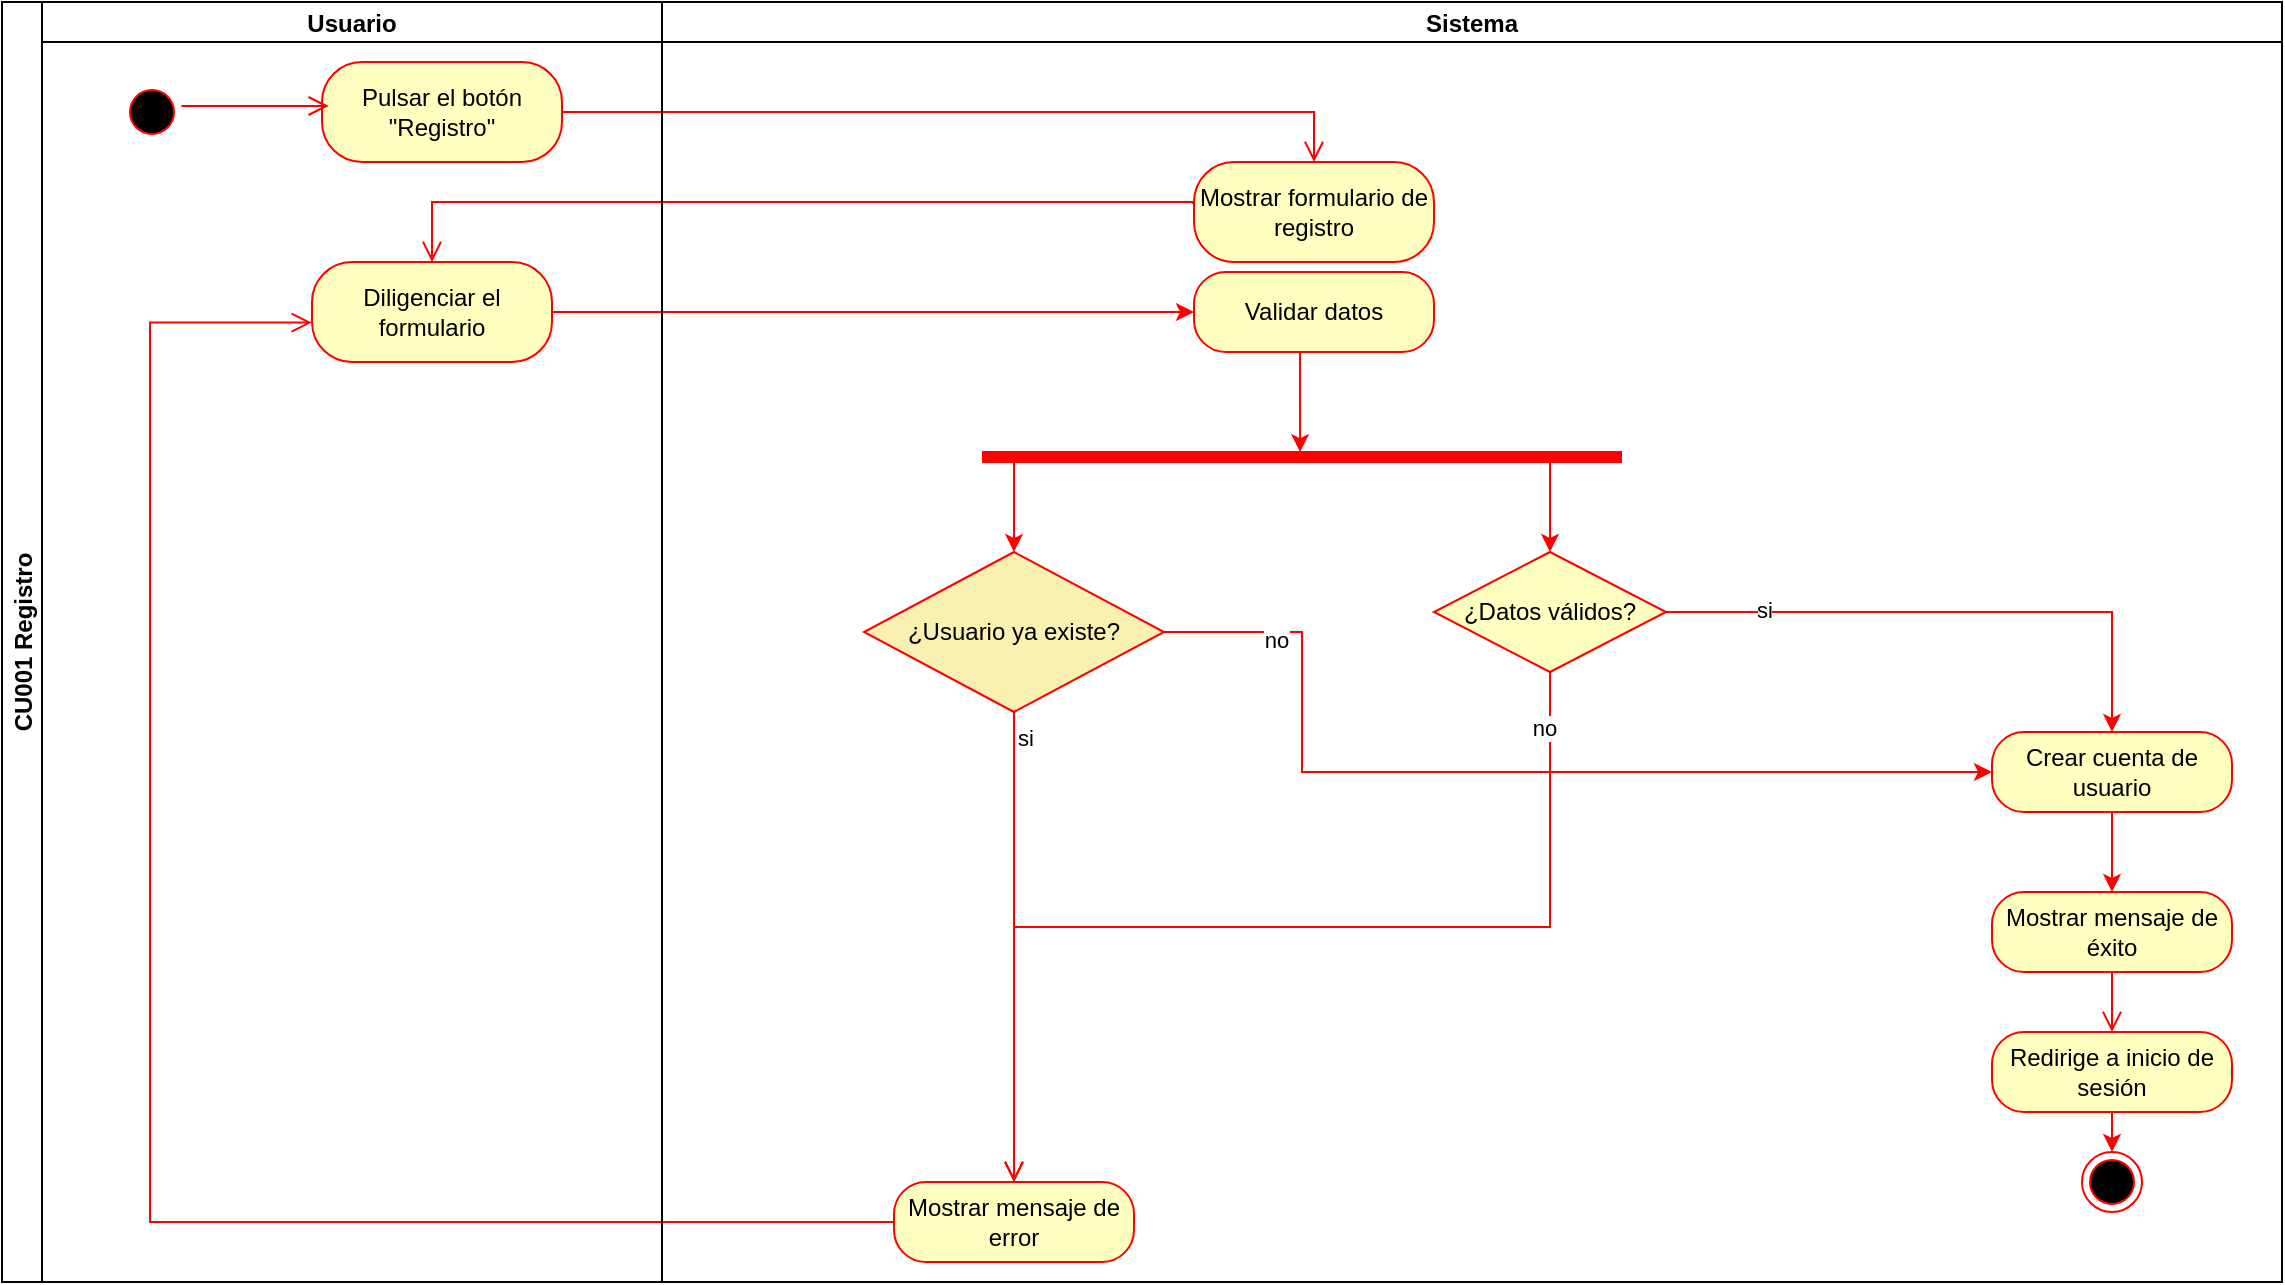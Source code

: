 <mxfile version="27.1.6">
  <diagram name="Página-1" id="37h_Odi_U1qgRp8Necmo">
    <mxGraphModel grid="1" page="1" gridSize="10" guides="1" tooltips="1" connect="1" arrows="1" fold="1" pageScale="1" pageWidth="827" pageHeight="1169" math="0" shadow="0">
      <root>
        <mxCell id="0" />
        <mxCell id="1" parent="0" />
        <mxCell id="AnhRuPj_aapxPwAfTku_-1" value="CU001 Registro" style="swimlane;childLayout=stackLayout;resizeParent=1;resizeParentMax=0;startSize=20;horizontal=0;horizontalStack=1;" vertex="1" parent="1">
          <mxGeometry x="10" y="30" width="1140" height="640" as="geometry">
            <mxRectangle x="200" y="80" width="40" height="50" as="alternateBounds" />
          </mxGeometry>
        </mxCell>
        <mxCell id="AnhRuPj_aapxPwAfTku_-2" value="" style="edgeStyle=orthogonalEdgeStyle;html=1;verticalAlign=bottom;endArrow=open;endSize=8;strokeColor=#ff0000;rounded=0;entryX=0.5;entryY=0;entryDx=0;entryDy=0;" edge="1" parent="AnhRuPj_aapxPwAfTku_-1" source="bHTyQTLX-0W0c1YrBsb2-1" target="AnhRuPj_aapxPwAfTku_-12">
          <mxGeometry relative="1" as="geometry">
            <mxPoint x="80" y="100" as="targetPoint" />
          </mxGeometry>
        </mxCell>
        <mxCell id="AnhRuPj_aapxPwAfTku_-3" value="" style="edgeStyle=orthogonalEdgeStyle;html=1;verticalAlign=bottom;endArrow=open;endSize=8;strokeColor=#ff0000;rounded=0;entryX=0.5;entryY=0;entryDx=0;entryDy=0;exitX=-0.004;exitY=0.421;exitDx=0;exitDy=0;exitPerimeter=0;" edge="1" parent="AnhRuPj_aapxPwAfTku_-1" source="AnhRuPj_aapxPwAfTku_-12" target="AnhRuPj_aapxPwAfTku_-7">
          <mxGeometry relative="1" as="geometry">
            <mxPoint x="146.0" y="138.0" as="targetPoint" />
            <mxPoint x="546.48" y="80" as="sourcePoint" />
            <Array as="points">
              <mxPoint x="596" y="100" />
              <mxPoint x="215" y="100" />
            </Array>
          </mxGeometry>
        </mxCell>
        <mxCell id="AnhRuPj_aapxPwAfTku_-5" value="Usuario" style="swimlane;startSize=20;" vertex="1" parent="AnhRuPj_aapxPwAfTku_-1">
          <mxGeometry x="20" width="310" height="640" as="geometry" />
        </mxCell>
        <mxCell id="AnhRuPj_aapxPwAfTku_-6" value="" style="ellipse;html=1;shape=startState;fillColor=#000000;strokeColor=#ff0000;fillStyle=auto;" vertex="1" parent="AnhRuPj_aapxPwAfTku_-5">
          <mxGeometry x="40" y="40" width="30" height="30" as="geometry" />
        </mxCell>
        <mxCell id="AnhRuPj_aapxPwAfTku_-7" value="Diligenciar el formulario" style="rounded=1;whiteSpace=wrap;html=1;arcSize=40;fontColor=#000000;fillColor=#ffffc0;strokeColor=#ff0000;" vertex="1" parent="AnhRuPj_aapxPwAfTku_-5">
          <mxGeometry x="135" y="130" width="120" height="50" as="geometry" />
        </mxCell>
        <mxCell id="bHTyQTLX-0W0c1YrBsb2-1" value="Pulsar el botón &quot;Registro&quot;" style="rounded=1;whiteSpace=wrap;html=1;arcSize=40;fontColor=#000000;fillColor=#ffffc0;strokeColor=#ff0000;" vertex="1" parent="AnhRuPj_aapxPwAfTku_-5">
          <mxGeometry x="140" y="30" width="120" height="50" as="geometry" />
        </mxCell>
        <mxCell id="bHTyQTLX-0W0c1YrBsb2-2" value="" style="edgeStyle=orthogonalEdgeStyle;html=1;verticalAlign=bottom;endArrow=open;endSize=8;strokeColor=#ff0000;rounded=0;entryX=0.028;entryY=0.44;entryDx=0;entryDy=0;entryPerimeter=0;" edge="1" parent="AnhRuPj_aapxPwAfTku_-5" source="AnhRuPj_aapxPwAfTku_-6" target="bHTyQTLX-0W0c1YrBsb2-1">
          <mxGeometry relative="1" as="geometry">
            <mxPoint x="626" y="95" as="targetPoint" />
            <mxPoint x="90" y="75" as="sourcePoint" />
            <Array as="points">
              <mxPoint x="90" y="52" />
              <mxPoint x="90" y="52" />
            </Array>
          </mxGeometry>
        </mxCell>
        <mxCell id="XX4Nu7JA4qbHqbTVliA5-2" style="edgeStyle=orthogonalEdgeStyle;rounded=0;orthogonalLoop=1;jettySize=auto;html=1;entryX=0;entryY=0.5;entryDx=0;entryDy=0;fillColor=#a20025;strokeColor=light-dark(#ff0000, #ffc5c5);" edge="1" parent="AnhRuPj_aapxPwAfTku_-1" source="AnhRuPj_aapxPwAfTku_-7" target="AnhRuPj_aapxPwAfTku_-14">
          <mxGeometry relative="1" as="geometry" />
        </mxCell>
        <mxCell id="AnhRuPj_aapxPwAfTku_-10" value="" style="edgeStyle=orthogonalEdgeStyle;html=1;verticalAlign=bottom;endArrow=open;endSize=8;strokeColor=#ff0000;rounded=0;entryX=-0.001;entryY=0.606;entryDx=0;entryDy=0;entryPerimeter=0;exitX=0;exitY=0.5;exitDx=0;exitDy=0;" edge="1" parent="AnhRuPj_aapxPwAfTku_-1" source="AnhRuPj_aapxPwAfTku_-20" target="AnhRuPj_aapxPwAfTku_-7">
          <mxGeometry relative="1" as="geometry">
            <mxPoint x="133.0" y="155" as="targetPoint" />
            <Array as="points">
              <mxPoint x="74" y="610" />
              <mxPoint x="74" y="160" />
            </Array>
            <mxPoint x="404.0" y="610.018" as="sourcePoint" />
          </mxGeometry>
        </mxCell>
        <mxCell id="AnhRuPj_aapxPwAfTku_-11" value="Sistema" style="swimlane;startSize=20;" vertex="1" parent="AnhRuPj_aapxPwAfTku_-1">
          <mxGeometry x="330" width="810" height="640" as="geometry" />
        </mxCell>
        <mxCell id="AnhRuPj_aapxPwAfTku_-12" value="Mostrar formulario de registro" style="rounded=1;whiteSpace=wrap;html=1;arcSize=40;fontColor=#000000;fillColor=#ffffc0;strokeColor=#ff0000;" vertex="1" parent="AnhRuPj_aapxPwAfTku_-11">
          <mxGeometry x="266" y="80" width="120" height="50" as="geometry" />
        </mxCell>
        <mxCell id="XX4Nu7JA4qbHqbTVliA5-22" style="edgeStyle=orthogonalEdgeStyle;rounded=0;orthogonalLoop=1;jettySize=auto;html=1;entryX=0.5;entryY=0;entryDx=0;entryDy=0;fillColor=#a20025;strokeColor=light-dark(#ff0000, #ffc5c5);" edge="1" parent="AnhRuPj_aapxPwAfTku_-11" source="XX4Nu7JA4qbHqbTVliA5-24" target="XX4Nu7JA4qbHqbTVliA5-14">
          <mxGeometry relative="1" as="geometry" />
        </mxCell>
        <mxCell id="AnhRuPj_aapxPwAfTku_-13" value="¿Datos válidos?" style="rhombus;whiteSpace=wrap;html=1;fontColor=#000000;fillColor=#ffffc0;strokeColor=#ff0000;" vertex="1" parent="AnhRuPj_aapxPwAfTku_-11">
          <mxGeometry x="386" y="275" width="116" height="60" as="geometry" />
        </mxCell>
        <mxCell id="AnhRuPj_aapxPwAfTku_-14" value="Validar datos" style="rounded=1;whiteSpace=wrap;html=1;arcSize=40;fontColor=#000000;fillColor=#ffffc0;strokeColor=#ff0000;" vertex="1" parent="AnhRuPj_aapxPwAfTku_-11">
          <mxGeometry x="266" y="135" width="120" height="40" as="geometry" />
        </mxCell>
        <mxCell id="AnhRuPj_aapxPwAfTku_-18" value="" style="edgeStyle=orthogonalEdgeStyle;html=1;align=left;verticalAlign=top;endArrow=open;endSize=8;strokeColor=#ff0000;rounded=0;exitX=0.5;exitY=1;exitDx=0;exitDy=0;entryX=0.5;entryY=0;entryDx=0;entryDy=0;" edge="1" parent="AnhRuPj_aapxPwAfTku_-11" source="AnhRuPj_aapxPwAfTku_-13" target="AnhRuPj_aapxPwAfTku_-20">
          <mxGeometry x="-1" relative="1" as="geometry">
            <mxPoint x="236" y="410" as="targetPoint" />
            <mxPoint x="307" y="370" as="sourcePoint" />
            <Array as="points" />
            <mxPoint as="offset" />
          </mxGeometry>
        </mxCell>
        <mxCell id="XX4Nu7JA4qbHqbTVliA5-16" value="no" style="edgeLabel;html=1;align=center;verticalAlign=middle;resizable=0;points=[];" vertex="1" connectable="0" parent="AnhRuPj_aapxPwAfTku_-18">
          <mxGeometry x="-0.899" y="-3" relative="1" as="geometry">
            <mxPoint y="1" as="offset" />
          </mxGeometry>
        </mxCell>
        <mxCell id="AnhRuPj_aapxPwAfTku_-20" value="Mostrar mensaje de error" style="rounded=1;whiteSpace=wrap;html=1;arcSize=40;fontColor=#000000;fillColor=#ffffc0;strokeColor=#ff0000;" vertex="1" parent="AnhRuPj_aapxPwAfTku_-11">
          <mxGeometry x="116" y="590" width="120" height="40" as="geometry" />
        </mxCell>
        <mxCell id="XX4Nu7JA4qbHqbTVliA5-20" style="edgeStyle=orthogonalEdgeStyle;rounded=0;orthogonalLoop=1;jettySize=auto;html=1;entryX=0;entryY=0.5;entryDx=0;entryDy=0;fillColor=#a20025;strokeColor=light-dark(#ff0000, #ffc5c5);" edge="1" parent="AnhRuPj_aapxPwAfTku_-11" source="AnhRuPj_aapxPwAfTku_-24" target="XX4Nu7JA4qbHqbTVliA5-24">
          <mxGeometry relative="1" as="geometry">
            <Array as="points">
              <mxPoint x="320" y="315" />
              <mxPoint x="320" y="385" />
            </Array>
          </mxGeometry>
        </mxCell>
        <mxCell id="XX4Nu7JA4qbHqbTVliA5-21" value="no" style="edgeLabel;html=1;align=center;verticalAlign=middle;resizable=0;points=[];" vertex="1" connectable="0" parent="XX4Nu7JA4qbHqbTVliA5-20">
          <mxGeometry x="-0.769" y="-4" relative="1" as="geometry">
            <mxPoint as="offset" />
          </mxGeometry>
        </mxCell>
        <mxCell id="AnhRuPj_aapxPwAfTku_-24" value="¿Usuario ya existe?" style="rhombus;whiteSpace=wrap;html=1;fillColor=#FAF0B2;strokeColor=light-dark(#ff0000, #ffaaaa);" vertex="1" parent="AnhRuPj_aapxPwAfTku_-11">
          <mxGeometry x="101" y="275" width="150" height="80" as="geometry" />
        </mxCell>
        <mxCell id="AnhRuPj_aapxPwAfTku_-26" value="si" style="edgeStyle=orthogonalEdgeStyle;html=1;align=left;verticalAlign=top;endArrow=open;endSize=8;strokeColor=#ff0000;rounded=0;exitX=0.5;exitY=1;exitDx=0;exitDy=0;entryX=0.5;entryY=0;entryDx=0;entryDy=0;" edge="1" parent="AnhRuPj_aapxPwAfTku_-11" source="AnhRuPj_aapxPwAfTku_-24" target="AnhRuPj_aapxPwAfTku_-20">
          <mxGeometry x="-1" relative="1" as="geometry">
            <mxPoint x="150" y="525" as="targetPoint" />
            <mxPoint x="416" y="395" as="sourcePoint" />
            <Array as="points" />
            <mxPoint as="offset" />
          </mxGeometry>
        </mxCell>
        <mxCell id="XX4Nu7JA4qbHqbTVliA5-8" style="edgeStyle=orthogonalEdgeStyle;rounded=0;orthogonalLoop=1;jettySize=auto;html=1;exitX=0.25;exitY=0.5;exitDx=0;exitDy=0;exitPerimeter=0;entryX=0.5;entryY=0;entryDx=0;entryDy=0;fillColor=#a20025;strokeColor=light-dark(#ff0000, #ffc5c5);" edge="1" parent="AnhRuPj_aapxPwAfTku_-11" source="AnhRuPj_aapxPwAfTku_-22" target="AnhRuPj_aapxPwAfTku_-24">
          <mxGeometry relative="1" as="geometry">
            <mxPoint x="330" y="235" as="sourcePoint" />
            <Array as="points">
              <mxPoint x="183" y="226" />
              <mxPoint x="176" y="226" />
            </Array>
          </mxGeometry>
        </mxCell>
        <mxCell id="bHTyQTLX-0W0c1YrBsb2-3" style="edgeStyle=orthogonalEdgeStyle;rounded=0;orthogonalLoop=1;jettySize=auto;html=1;exitX=0.75;exitY=0.5;exitDx=0;exitDy=0;exitPerimeter=0;entryX=0.5;entryY=0;entryDx=0;entryDy=0;strokeColor=light-dark(#ff0000, #ededed);" edge="1" parent="AnhRuPj_aapxPwAfTku_-11" source="AnhRuPj_aapxPwAfTku_-22" target="AnhRuPj_aapxPwAfTku_-13">
          <mxGeometry relative="1" as="geometry">
            <Array as="points">
              <mxPoint x="400" y="230" />
              <mxPoint x="444" y="230" />
            </Array>
          </mxGeometry>
        </mxCell>
        <mxCell id="AnhRuPj_aapxPwAfTku_-22" value="" style="shape=line;html=1;strokeWidth=6;strokeColor=#ff0000;" vertex="1" parent="AnhRuPj_aapxPwAfTku_-11">
          <mxGeometry x="160" y="220" width="320" height="15" as="geometry" />
        </mxCell>
        <mxCell id="XX4Nu7JA4qbHqbTVliA5-7" style="edgeStyle=orthogonalEdgeStyle;rounded=0;orthogonalLoop=1;jettySize=auto;html=1;entryX=0.497;entryY=0.337;entryDx=0;entryDy=0;entryPerimeter=0;fillColor=#a20025;strokeColor=light-dark(#ff0000, #ffc5c5);" edge="1" parent="AnhRuPj_aapxPwAfTku_-11" source="AnhRuPj_aapxPwAfTku_-14" target="AnhRuPj_aapxPwAfTku_-22">
          <mxGeometry relative="1" as="geometry">
            <Array as="points">
              <mxPoint x="319" y="190" />
              <mxPoint x="319" y="190" />
            </Array>
          </mxGeometry>
        </mxCell>
        <mxCell id="XX4Nu7JA4qbHqbTVliA5-14" value="Mostrar mensaje de éxito" style="rounded=1;whiteSpace=wrap;html=1;arcSize=40;fontColor=#000000;fillColor=#ffffc0;strokeColor=#ff0000;" vertex="1" parent="AnhRuPj_aapxPwAfTku_-11">
          <mxGeometry x="665" y="445" width="120" height="40" as="geometry" />
        </mxCell>
        <mxCell id="XX4Nu7JA4qbHqbTVliA5-10" value="" style="ellipse;html=1;shape=endState;fillColor=#000000;strokeColor=#ff0000;" vertex="1" parent="AnhRuPj_aapxPwAfTku_-11">
          <mxGeometry x="710" y="575" width="30" height="30" as="geometry" />
        </mxCell>
        <mxCell id="XX4Nu7JA4qbHqbTVliA5-11" value="" style="edgeStyle=orthogonalEdgeStyle;html=1;align=left;verticalAlign=top;endArrow=open;endSize=8;strokeColor=#ff0000;rounded=0;exitX=0.5;exitY=1;exitDx=0;exitDy=0;" edge="1" parent="AnhRuPj_aapxPwAfTku_-11" source="XX4Nu7JA4qbHqbTVliA5-14" target="XX4Nu7JA4qbHqbTVliA5-28">
          <mxGeometry x="-1" relative="1" as="geometry">
            <mxPoint x="760" y="515" as="targetPoint" />
            <mxPoint x="1379" y="442" as="sourcePoint" />
            <Array as="points" />
            <mxPoint as="offset" />
          </mxGeometry>
        </mxCell>
        <mxCell id="XX4Nu7JA4qbHqbTVliA5-26" value="" style="edgeStyle=orthogonalEdgeStyle;rounded=0;orthogonalLoop=1;jettySize=auto;html=1;entryX=0.5;entryY=0;entryDx=0;entryDy=0;fillColor=#a20025;strokeColor=light-dark(#ff0000, #ffc5c5);" edge="1" parent="AnhRuPj_aapxPwAfTku_-11" source="AnhRuPj_aapxPwAfTku_-13" target="XX4Nu7JA4qbHqbTVliA5-24">
          <mxGeometry relative="1" as="geometry">
            <mxPoint x="862" y="570" as="sourcePoint" />
            <mxPoint x="1085" y="720" as="targetPoint" />
          </mxGeometry>
        </mxCell>
        <mxCell id="XX4Nu7JA4qbHqbTVliA5-27" value="si" style="edgeLabel;html=1;align=center;verticalAlign=middle;resizable=0;points=[];" vertex="1" connectable="0" parent="XX4Nu7JA4qbHqbTVliA5-26">
          <mxGeometry x="-0.652" y="1" relative="1" as="geometry">
            <mxPoint as="offset" />
          </mxGeometry>
        </mxCell>
        <mxCell id="XX4Nu7JA4qbHqbTVliA5-24" value="Crear cuenta de usuario" style="rounded=1;whiteSpace=wrap;html=1;arcSize=40;fontColor=#000000;fillColor=#ffffc0;strokeColor=#ff0000;" vertex="1" parent="AnhRuPj_aapxPwAfTku_-11">
          <mxGeometry x="665" y="365" width="120" height="40" as="geometry" />
        </mxCell>
        <mxCell id="XX4Nu7JA4qbHqbTVliA5-29" style="edgeStyle=orthogonalEdgeStyle;rounded=0;orthogonalLoop=1;jettySize=auto;html=1;exitX=0.5;exitY=1;exitDx=0;exitDy=0;entryX=0.5;entryY=0;entryDx=0;entryDy=0;fillColor=#a20025;strokeColor=light-dark(#ff0000, #ffc5c5);" edge="1" parent="AnhRuPj_aapxPwAfTku_-11" source="XX4Nu7JA4qbHqbTVliA5-28" target="XX4Nu7JA4qbHqbTVliA5-10">
          <mxGeometry relative="1" as="geometry" />
        </mxCell>
        <mxCell id="XX4Nu7JA4qbHqbTVliA5-28" value="Redirige a inicio de sesión" style="rounded=1;whiteSpace=wrap;html=1;arcSize=40;fontColor=#000000;fillColor=#ffffc0;strokeColor=#ff0000;" vertex="1" parent="AnhRuPj_aapxPwAfTku_-11">
          <mxGeometry x="665" y="515" width="120" height="40" as="geometry" />
        </mxCell>
      </root>
    </mxGraphModel>
  </diagram>
</mxfile>
